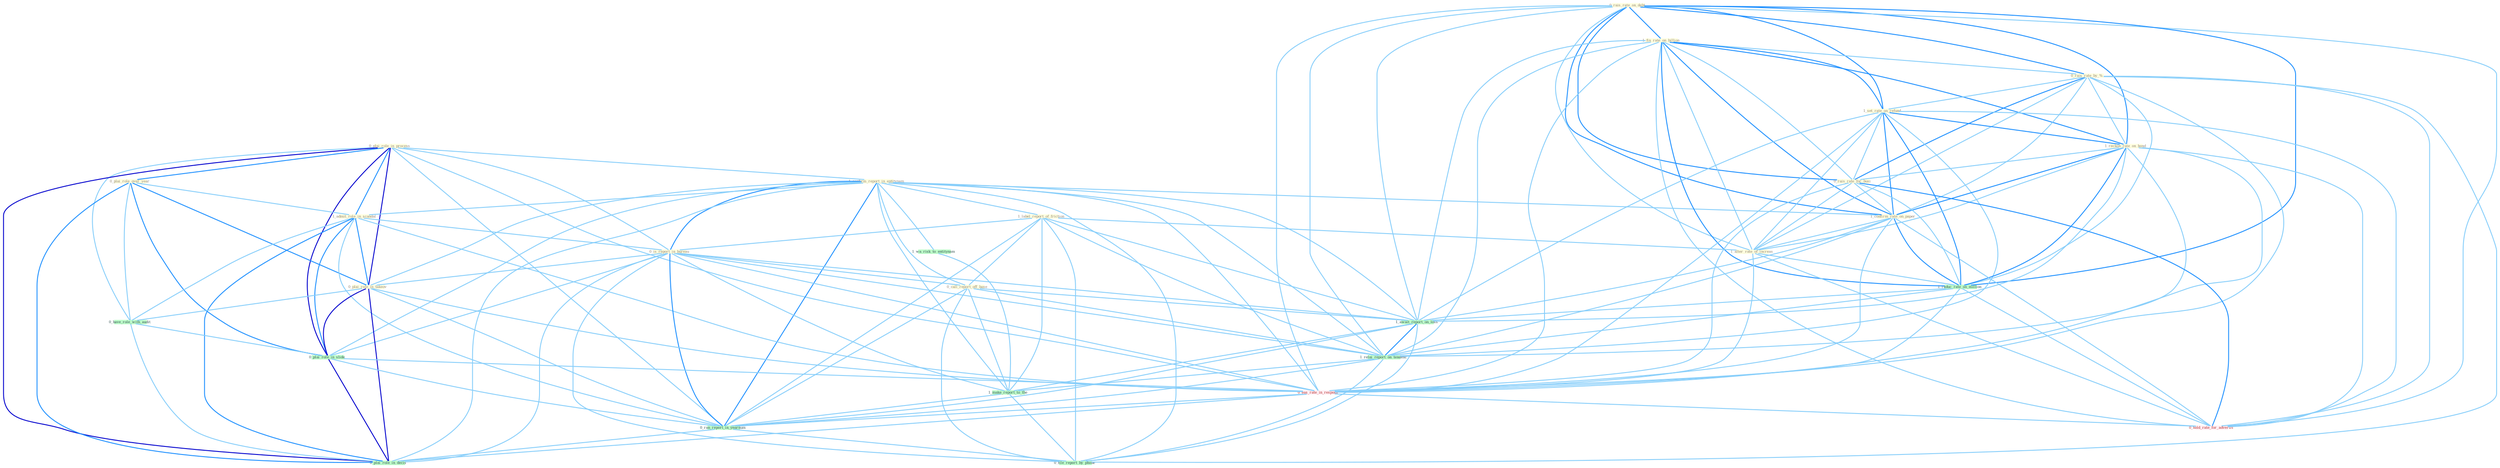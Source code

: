 Graph G{ 
    node
    [shape=polygon,style=filled,width=.5,height=.06,color="#BDFCC9",fixedsize=true,fontsize=4,
    fontcolor="#2f4f4f"];
    {node
    [color="#ffffe0", fontcolor="#8b7d6b"] "0_plai_role_in_process " "0_rais_rate_on_debt " "1_confirm_report_in_entitynam " "1_fix_rate_on_billion " "0_plai_role_over_year " "0_rais_rate_by_% " "1_admit_role_in_scandal " "1_label_report_of_friction " "0_is_report_in_bureau " "1_set_rate_on_refund " "1_reckon_rate_on_bond " "0_call_report_off_base " "0_plai_role_in_takeov " "0_rais_rate_for_busi " "1_confirm_rate_on_paper " "1_alter_rate_of_increas "}
{node [color="#fff0f5", fontcolor="#b22222"] "0_eas_rate_in_respons " "0_hold_rate_for_advertis "}
edge [color="#B0E2FF"];

	"0_plai_role_in_process " -- "1_confirm_report_in_entitynam " [w="1", color="#87cefa" ];
	"0_plai_role_in_process " -- "0_plai_role_over_year " [w="2", color="#1e90ff" , len=0.8];
	"0_plai_role_in_process " -- "1_admit_role_in_scandal " [w="2", color="#1e90ff" , len=0.8];
	"0_plai_role_in_process " -- "0_is_report_in_bureau " [w="1", color="#87cefa" ];
	"0_plai_role_in_process " -- "0_plai_role_in_takeov " [w="3", color="#0000cd" , len=0.6];
	"0_plai_role_in_process " -- "0_have_role_with_audit " [w="1", color="#87cefa" ];
	"0_plai_role_in_process " -- "0_plai_role_in_slide " [w="3", color="#0000cd" , len=0.6];
	"0_plai_role_in_process " -- "0_eas_rate_in_respons " [w="1", color="#87cefa" ];
	"0_plai_role_in_process " -- "0_ran_report_in_yearnum " [w="1", color="#87cefa" ];
	"0_plai_role_in_process " -- "0_plai_role_in_decis " [w="3", color="#0000cd" , len=0.6];
	"0_rais_rate_on_debt " -- "1_fix_rate_on_billion " [w="2", color="#1e90ff" , len=0.8];
	"0_rais_rate_on_debt " -- "0_rais_rate_by_% " [w="2", color="#1e90ff" , len=0.8];
	"0_rais_rate_on_debt " -- "1_set_rate_on_refund " [w="2", color="#1e90ff" , len=0.8];
	"0_rais_rate_on_debt " -- "1_reckon_rate_on_bond " [w="2", color="#1e90ff" , len=0.8];
	"0_rais_rate_on_debt " -- "0_rais_rate_for_busi " [w="2", color="#1e90ff" , len=0.8];
	"0_rais_rate_on_debt " -- "1_confirm_rate_on_paper " [w="2", color="#1e90ff" , len=0.8];
	"0_rais_rate_on_debt " -- "1_alter_rate_of_increas " [w="1", color="#87cefa" ];
	"0_rais_rate_on_debt " -- "1_reduc_rate_on_million " [w="2", color="#1e90ff" , len=0.8];
	"0_rais_rate_on_debt " -- "1_await_report_on_loss " [w="1", color="#87cefa" ];
	"0_rais_rate_on_debt " -- "1_relai_report_on_tendenc " [w="1", color="#87cefa" ];
	"0_rais_rate_on_debt " -- "0_eas_rate_in_respons " [w="1", color="#87cefa" ];
	"0_rais_rate_on_debt " -- "0_hold_rate_for_advertis " [w="1", color="#87cefa" ];
	"1_confirm_report_in_entitynam " -- "1_admit_role_in_scandal " [w="1", color="#87cefa" ];
	"1_confirm_report_in_entitynam " -- "1_label_report_of_friction " [w="1", color="#87cefa" ];
	"1_confirm_report_in_entitynam " -- "0_is_report_in_bureau " [w="2", color="#1e90ff" , len=0.8];
	"1_confirm_report_in_entitynam " -- "0_call_report_off_base " [w="1", color="#87cefa" ];
	"1_confirm_report_in_entitynam " -- "0_plai_role_in_takeov " [w="1", color="#87cefa" ];
	"1_confirm_report_in_entitynam " -- "1_confirm_rate_on_paper " [w="1", color="#87cefa" ];
	"1_confirm_report_in_entitynam " -- "1_wa_risk_to_entitynam " [w="1", color="#87cefa" ];
	"1_confirm_report_in_entitynam " -- "1_await_report_on_loss " [w="1", color="#87cefa" ];
	"1_confirm_report_in_entitynam " -- "1_relai_report_on_tendenc " [w="1", color="#87cefa" ];
	"1_confirm_report_in_entitynam " -- "0_plai_role_in_slide " [w="1", color="#87cefa" ];
	"1_confirm_report_in_entitynam " -- "1_make_report_to_the " [w="1", color="#87cefa" ];
	"1_confirm_report_in_entitynam " -- "0_eas_rate_in_respons " [w="1", color="#87cefa" ];
	"1_confirm_report_in_entitynam " -- "0_ran_report_in_yearnum " [w="2", color="#1e90ff" , len=0.8];
	"1_confirm_report_in_entitynam " -- "0_file_report_by_phone " [w="1", color="#87cefa" ];
	"1_confirm_report_in_entitynam " -- "0_plai_role_in_decis " [w="1", color="#87cefa" ];
	"1_fix_rate_on_billion " -- "0_rais_rate_by_% " [w="1", color="#87cefa" ];
	"1_fix_rate_on_billion " -- "1_set_rate_on_refund " [w="2", color="#1e90ff" , len=0.8];
	"1_fix_rate_on_billion " -- "1_reckon_rate_on_bond " [w="2", color="#1e90ff" , len=0.8];
	"1_fix_rate_on_billion " -- "0_rais_rate_for_busi " [w="1", color="#87cefa" ];
	"1_fix_rate_on_billion " -- "1_confirm_rate_on_paper " [w="2", color="#1e90ff" , len=0.8];
	"1_fix_rate_on_billion " -- "1_alter_rate_of_increas " [w="1", color="#87cefa" ];
	"1_fix_rate_on_billion " -- "1_reduc_rate_on_million " [w="2", color="#1e90ff" , len=0.8];
	"1_fix_rate_on_billion " -- "1_await_report_on_loss " [w="1", color="#87cefa" ];
	"1_fix_rate_on_billion " -- "1_relai_report_on_tendenc " [w="1", color="#87cefa" ];
	"1_fix_rate_on_billion " -- "0_eas_rate_in_respons " [w="1", color="#87cefa" ];
	"1_fix_rate_on_billion " -- "0_hold_rate_for_advertis " [w="1", color="#87cefa" ];
	"0_plai_role_over_year " -- "1_admit_role_in_scandal " [w="1", color="#87cefa" ];
	"0_plai_role_over_year " -- "0_plai_role_in_takeov " [w="2", color="#1e90ff" , len=0.8];
	"0_plai_role_over_year " -- "0_have_role_with_audit " [w="1", color="#87cefa" ];
	"0_plai_role_over_year " -- "0_plai_role_in_slide " [w="2", color="#1e90ff" , len=0.8];
	"0_plai_role_over_year " -- "0_plai_role_in_decis " [w="2", color="#1e90ff" , len=0.8];
	"0_rais_rate_by_% " -- "1_set_rate_on_refund " [w="1", color="#87cefa" ];
	"0_rais_rate_by_% " -- "1_reckon_rate_on_bond " [w="1", color="#87cefa" ];
	"0_rais_rate_by_% " -- "0_rais_rate_for_busi " [w="2", color="#1e90ff" , len=0.8];
	"0_rais_rate_by_% " -- "1_confirm_rate_on_paper " [w="1", color="#87cefa" ];
	"0_rais_rate_by_% " -- "1_alter_rate_of_increas " [w="1", color="#87cefa" ];
	"0_rais_rate_by_% " -- "1_reduc_rate_on_million " [w="1", color="#87cefa" ];
	"0_rais_rate_by_% " -- "0_eas_rate_in_respons " [w="1", color="#87cefa" ];
	"0_rais_rate_by_% " -- "0_file_report_by_phone " [w="1", color="#87cefa" ];
	"0_rais_rate_by_% " -- "0_hold_rate_for_advertis " [w="1", color="#87cefa" ];
	"1_admit_role_in_scandal " -- "0_is_report_in_bureau " [w="1", color="#87cefa" ];
	"1_admit_role_in_scandal " -- "0_plai_role_in_takeov " [w="2", color="#1e90ff" , len=0.8];
	"1_admit_role_in_scandal " -- "0_have_role_with_audit " [w="1", color="#87cefa" ];
	"1_admit_role_in_scandal " -- "0_plai_role_in_slide " [w="2", color="#1e90ff" , len=0.8];
	"1_admit_role_in_scandal " -- "0_eas_rate_in_respons " [w="1", color="#87cefa" ];
	"1_admit_role_in_scandal " -- "0_ran_report_in_yearnum " [w="1", color="#87cefa" ];
	"1_admit_role_in_scandal " -- "0_plai_role_in_decis " [w="2", color="#1e90ff" , len=0.8];
	"1_label_report_of_friction " -- "0_is_report_in_bureau " [w="1", color="#87cefa" ];
	"1_label_report_of_friction " -- "0_call_report_off_base " [w="1", color="#87cefa" ];
	"1_label_report_of_friction " -- "1_alter_rate_of_increas " [w="1", color="#87cefa" ];
	"1_label_report_of_friction " -- "1_await_report_on_loss " [w="1", color="#87cefa" ];
	"1_label_report_of_friction " -- "1_relai_report_on_tendenc " [w="1", color="#87cefa" ];
	"1_label_report_of_friction " -- "1_make_report_to_the " [w="1", color="#87cefa" ];
	"1_label_report_of_friction " -- "0_ran_report_in_yearnum " [w="1", color="#87cefa" ];
	"1_label_report_of_friction " -- "0_file_report_by_phone " [w="1", color="#87cefa" ];
	"0_is_report_in_bureau " -- "0_call_report_off_base " [w="1", color="#87cefa" ];
	"0_is_report_in_bureau " -- "0_plai_role_in_takeov " [w="1", color="#87cefa" ];
	"0_is_report_in_bureau " -- "1_await_report_on_loss " [w="1", color="#87cefa" ];
	"0_is_report_in_bureau " -- "1_relai_report_on_tendenc " [w="1", color="#87cefa" ];
	"0_is_report_in_bureau " -- "0_plai_role_in_slide " [w="1", color="#87cefa" ];
	"0_is_report_in_bureau " -- "1_make_report_to_the " [w="1", color="#87cefa" ];
	"0_is_report_in_bureau " -- "0_eas_rate_in_respons " [w="1", color="#87cefa" ];
	"0_is_report_in_bureau " -- "0_ran_report_in_yearnum " [w="2", color="#1e90ff" , len=0.8];
	"0_is_report_in_bureau " -- "0_file_report_by_phone " [w="1", color="#87cefa" ];
	"0_is_report_in_bureau " -- "0_plai_role_in_decis " [w="1", color="#87cefa" ];
	"1_set_rate_on_refund " -- "1_reckon_rate_on_bond " [w="2", color="#1e90ff" , len=0.8];
	"1_set_rate_on_refund " -- "0_rais_rate_for_busi " [w="1", color="#87cefa" ];
	"1_set_rate_on_refund " -- "1_confirm_rate_on_paper " [w="2", color="#1e90ff" , len=0.8];
	"1_set_rate_on_refund " -- "1_alter_rate_of_increas " [w="1", color="#87cefa" ];
	"1_set_rate_on_refund " -- "1_reduc_rate_on_million " [w="2", color="#1e90ff" , len=0.8];
	"1_set_rate_on_refund " -- "1_await_report_on_loss " [w="1", color="#87cefa" ];
	"1_set_rate_on_refund " -- "1_relai_report_on_tendenc " [w="1", color="#87cefa" ];
	"1_set_rate_on_refund " -- "0_eas_rate_in_respons " [w="1", color="#87cefa" ];
	"1_set_rate_on_refund " -- "0_hold_rate_for_advertis " [w="1", color="#87cefa" ];
	"1_reckon_rate_on_bond " -- "0_rais_rate_for_busi " [w="1", color="#87cefa" ];
	"1_reckon_rate_on_bond " -- "1_confirm_rate_on_paper " [w="2", color="#1e90ff" , len=0.8];
	"1_reckon_rate_on_bond " -- "1_alter_rate_of_increas " [w="1", color="#87cefa" ];
	"1_reckon_rate_on_bond " -- "1_reduc_rate_on_million " [w="2", color="#1e90ff" , len=0.8];
	"1_reckon_rate_on_bond " -- "1_await_report_on_loss " [w="1", color="#87cefa" ];
	"1_reckon_rate_on_bond " -- "1_relai_report_on_tendenc " [w="1", color="#87cefa" ];
	"1_reckon_rate_on_bond " -- "0_eas_rate_in_respons " [w="1", color="#87cefa" ];
	"1_reckon_rate_on_bond " -- "0_hold_rate_for_advertis " [w="1", color="#87cefa" ];
	"0_call_report_off_base " -- "1_await_report_on_loss " [w="1", color="#87cefa" ];
	"0_call_report_off_base " -- "1_relai_report_on_tendenc " [w="1", color="#87cefa" ];
	"0_call_report_off_base " -- "1_make_report_to_the " [w="1", color="#87cefa" ];
	"0_call_report_off_base " -- "0_ran_report_in_yearnum " [w="1", color="#87cefa" ];
	"0_call_report_off_base " -- "0_file_report_by_phone " [w="1", color="#87cefa" ];
	"0_plai_role_in_takeov " -- "0_have_role_with_audit " [w="1", color="#87cefa" ];
	"0_plai_role_in_takeov " -- "0_plai_role_in_slide " [w="3", color="#0000cd" , len=0.6];
	"0_plai_role_in_takeov " -- "0_eas_rate_in_respons " [w="1", color="#87cefa" ];
	"0_plai_role_in_takeov " -- "0_ran_report_in_yearnum " [w="1", color="#87cefa" ];
	"0_plai_role_in_takeov " -- "0_plai_role_in_decis " [w="3", color="#0000cd" , len=0.6];
	"0_rais_rate_for_busi " -- "1_confirm_rate_on_paper " [w="1", color="#87cefa" ];
	"0_rais_rate_for_busi " -- "1_alter_rate_of_increas " [w="1", color="#87cefa" ];
	"0_rais_rate_for_busi " -- "1_reduc_rate_on_million " [w="1", color="#87cefa" ];
	"0_rais_rate_for_busi " -- "0_eas_rate_in_respons " [w="1", color="#87cefa" ];
	"0_rais_rate_for_busi " -- "0_hold_rate_for_advertis " [w="2", color="#1e90ff" , len=0.8];
	"1_confirm_rate_on_paper " -- "1_alter_rate_of_increas " [w="1", color="#87cefa" ];
	"1_confirm_rate_on_paper " -- "1_reduc_rate_on_million " [w="2", color="#1e90ff" , len=0.8];
	"1_confirm_rate_on_paper " -- "1_await_report_on_loss " [w="1", color="#87cefa" ];
	"1_confirm_rate_on_paper " -- "1_relai_report_on_tendenc " [w="1", color="#87cefa" ];
	"1_confirm_rate_on_paper " -- "0_eas_rate_in_respons " [w="1", color="#87cefa" ];
	"1_confirm_rate_on_paper " -- "0_hold_rate_for_advertis " [w="1", color="#87cefa" ];
	"1_alter_rate_of_increas " -- "1_reduc_rate_on_million " [w="1", color="#87cefa" ];
	"1_alter_rate_of_increas " -- "0_eas_rate_in_respons " [w="1", color="#87cefa" ];
	"1_alter_rate_of_increas " -- "0_hold_rate_for_advertis " [w="1", color="#87cefa" ];
	"1_wa_risk_to_entitynam " -- "1_make_report_to_the " [w="1", color="#87cefa" ];
	"0_have_role_with_audit " -- "0_plai_role_in_slide " [w="1", color="#87cefa" ];
	"0_have_role_with_audit " -- "0_plai_role_in_decis " [w="1", color="#87cefa" ];
	"1_reduc_rate_on_million " -- "1_await_report_on_loss " [w="1", color="#87cefa" ];
	"1_reduc_rate_on_million " -- "1_relai_report_on_tendenc " [w="1", color="#87cefa" ];
	"1_reduc_rate_on_million " -- "0_eas_rate_in_respons " [w="1", color="#87cefa" ];
	"1_reduc_rate_on_million " -- "0_hold_rate_for_advertis " [w="1", color="#87cefa" ];
	"1_await_report_on_loss " -- "1_relai_report_on_tendenc " [w="2", color="#1e90ff" , len=0.8];
	"1_await_report_on_loss " -- "1_make_report_to_the " [w="1", color="#87cefa" ];
	"1_await_report_on_loss " -- "0_ran_report_in_yearnum " [w="1", color="#87cefa" ];
	"1_await_report_on_loss " -- "0_file_report_by_phone " [w="1", color="#87cefa" ];
	"1_relai_report_on_tendenc " -- "1_make_report_to_the " [w="1", color="#87cefa" ];
	"1_relai_report_on_tendenc " -- "0_ran_report_in_yearnum " [w="1", color="#87cefa" ];
	"1_relai_report_on_tendenc " -- "0_file_report_by_phone " [w="1", color="#87cefa" ];
	"0_plai_role_in_slide " -- "0_eas_rate_in_respons " [w="1", color="#87cefa" ];
	"0_plai_role_in_slide " -- "0_ran_report_in_yearnum " [w="1", color="#87cefa" ];
	"0_plai_role_in_slide " -- "0_plai_role_in_decis " [w="3", color="#0000cd" , len=0.6];
	"1_make_report_to_the " -- "0_ran_report_in_yearnum " [w="1", color="#87cefa" ];
	"1_make_report_to_the " -- "0_file_report_by_phone " [w="1", color="#87cefa" ];
	"0_eas_rate_in_respons " -- "0_ran_report_in_yearnum " [w="1", color="#87cefa" ];
	"0_eas_rate_in_respons " -- "0_plai_role_in_decis " [w="1", color="#87cefa" ];
	"0_eas_rate_in_respons " -- "0_hold_rate_for_advertis " [w="1", color="#87cefa" ];
	"0_ran_report_in_yearnum " -- "0_file_report_by_phone " [w="1", color="#87cefa" ];
	"0_ran_report_in_yearnum " -- "0_plai_role_in_decis " [w="1", color="#87cefa" ];
}